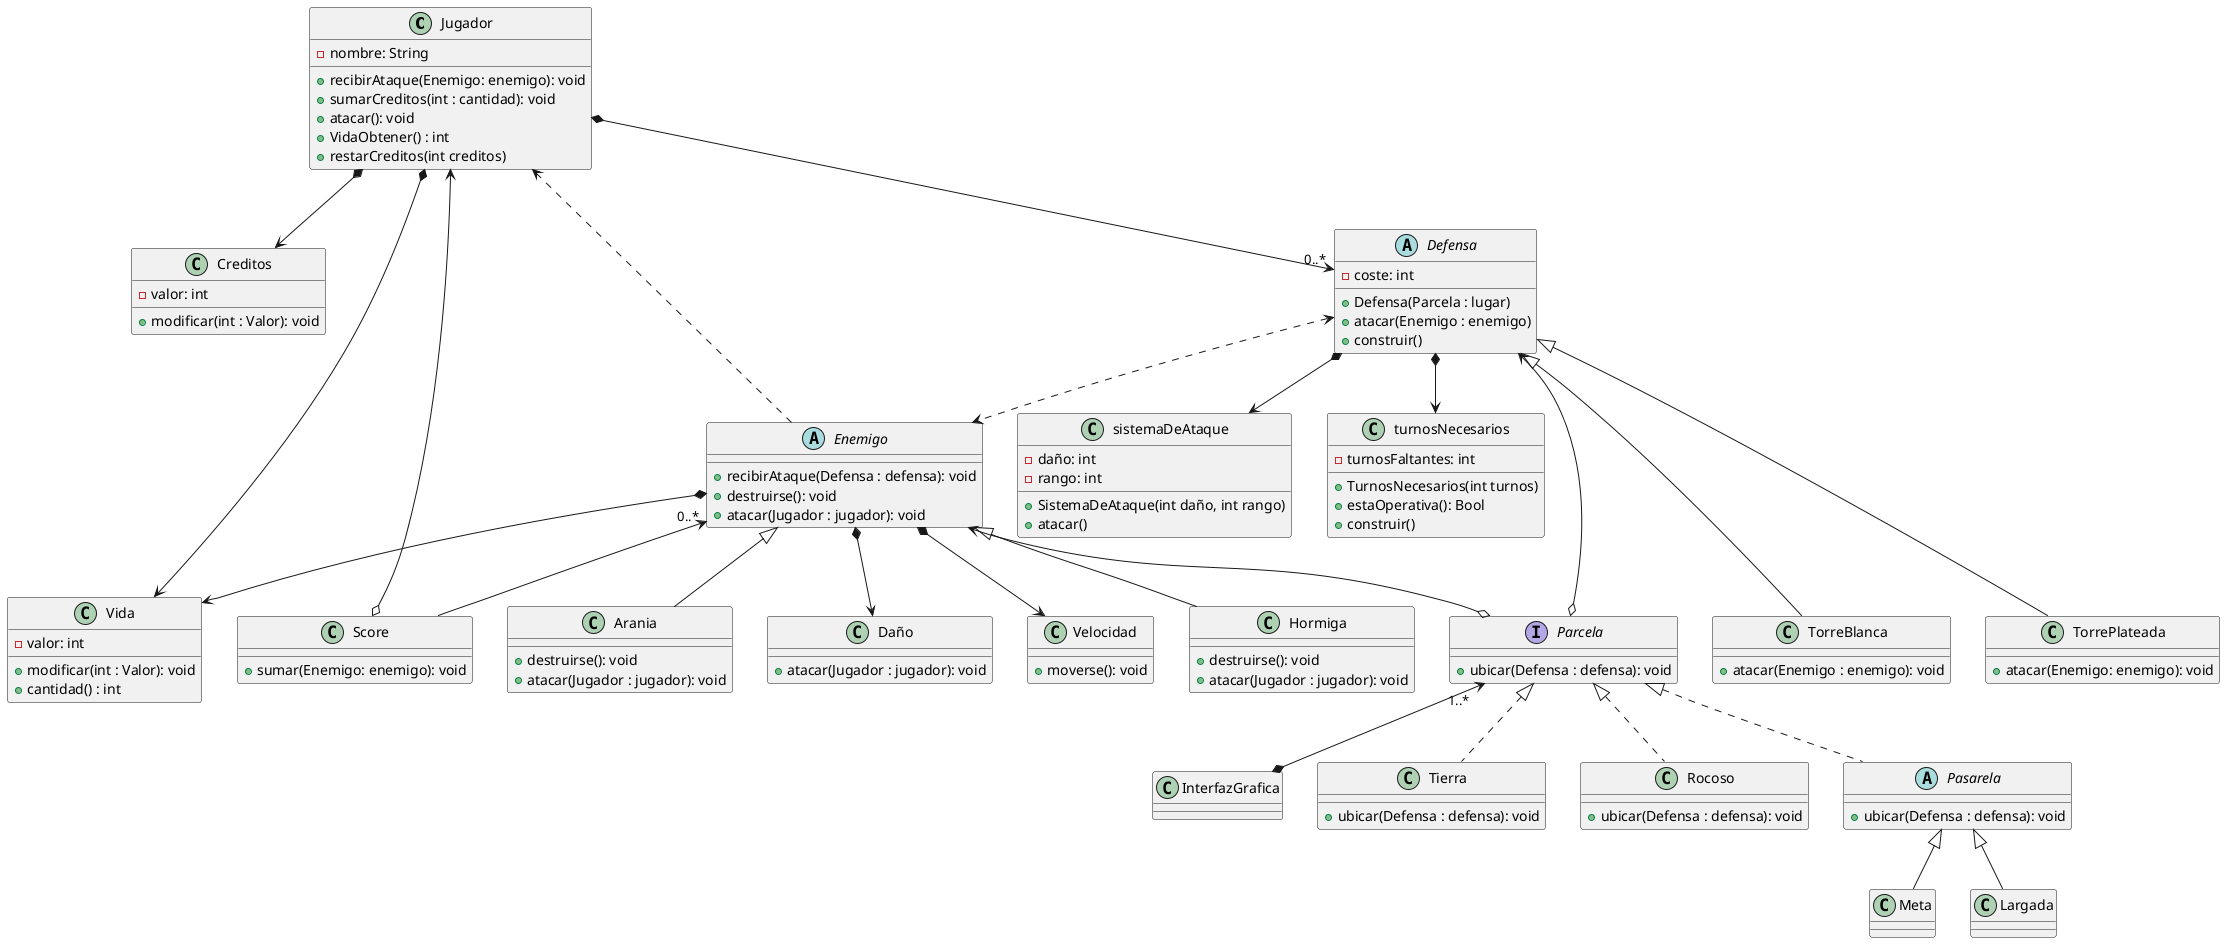@startuml
'https://plantuml.com/class-diagram

class Jugador {
    -nombre: String
    +recibirAtaque(Enemigo: enemigo): void
    +sumarCreditos(int : cantidad): void
    +atacar(): void
    +VidaObtener() : int
    +restarCreditos(int creditos)
}

class Creditos {
    -valor: int
    +modificar(int : Valor): void
}

class Vida {
    -valor: int
    +modificar(int : Valor): void
    +cantidad() : int
}

class Score {
    +sumar(Enemigo: enemigo): void
}

abstract class Defensa {
    -coste: int
    +Defensa(Parcela : lugar)
    +atacar(Enemigo : enemigo)
    +construir()
}

class sistemaDeAtaque{
    -daño: int
    -rango: int
    +SistemaDeAtaque(int daño, int rango)
    +atacar()
}

class turnosNecesarios{
    -turnosFaltantes: int
    +TurnosNecesarios(int turnos)
    +estaOperativa(): Bool
    +construir()
}

class TorreBlanca{
    +atacar(Enemigo : enemigo): void
}

class TorrePlateada{
    +atacar(Enemigo: enemigo): void
}


interface Parcela {
    +ubicar(Defensa : defensa): void
}

class InterfazGrafica {}

class Tierra {
    +ubicar(Defensa : defensa): void
}

class Rocoso {
    +ubicar(Defensa : defensa): void
}

abstract class Pasarela {
    +ubicar(Defensa : defensa): void
}

class Meta {}
class Largada {}

abstract class Enemigo {
    +recibirAtaque(Defensa : defensa): void
    +destruirse(): void
    +atacar(Jugador : jugador): void
}

class Hormiga {
    +destruirse(): void
    +atacar(Jugador : jugador): void
}

class Arania {
    +destruirse(): void
    +atacar(Jugador : jugador): void
}

class Daño {
    +atacar(Jugador : jugador): void
}

class Velocidad {
    +moverse(): void
}

Jugador  *-->  Creditos
Jugador  *-->  Vida
Jugador  *--> "0..*" Defensa
Score  o-->  Jugador

Defensa <|--- TorreBlanca
Defensa <|--- TorrePlateada
Defensa <..> Enemigo
Defensa *--> sistemaDeAtaque
Defensa *--> turnosNecesarios

Parcela o--> Defensa
Parcela "1..*" <--*  InterfazGrafica
Parcela <|.. Tierra
Parcela <|.. Rocoso
Parcela <|.. Pasarela

Pasarela <|-- Meta
Pasarela <|-- Largada

Enemigo <|-- Hormiga
Enemigo <|-- Arania
Enemigo *--> Daño
Enemigo *--> Velocidad
Enemigo "0..*" <--  Score
Enemigo ..> Jugador
Enemigo *--> Vida
Enemigo <--o Parcela




@enduml